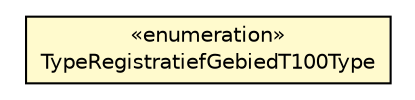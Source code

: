#!/usr/local/bin/dot
#
# Class diagram 
# Generated by UMLGraph version R5_6-24-gf6e263 (http://www.umlgraph.org/)
#

digraph G {
	edge [fontname="Helvetica",fontsize=10,labelfontname="Helvetica",labelfontsize=10];
	node [fontname="Helvetica",fontsize=10,shape=plaintext];
	nodesep=0.25;
	ranksep=0.5;
	// nl.b3p.topnl.top100nl.TypeRegistratiefGebiedT100Type
	c43769 [label=<<table title="nl.b3p.topnl.top100nl.TypeRegistratiefGebiedT100Type" border="0" cellborder="1" cellspacing="0" cellpadding="2" port="p" bgcolor="lemonChiffon" href="./TypeRegistratiefGebiedT100Type.html">
		<tr><td><table border="0" cellspacing="0" cellpadding="1">
<tr><td align="center" balign="center"> &#171;enumeration&#187; </td></tr>
<tr><td align="center" balign="center"> TypeRegistratiefGebiedT100Type </td></tr>
		</table></td></tr>
		</table>>, URL="./TypeRegistratiefGebiedT100Type.html", fontname="Helvetica", fontcolor="black", fontsize=10.0];
}

